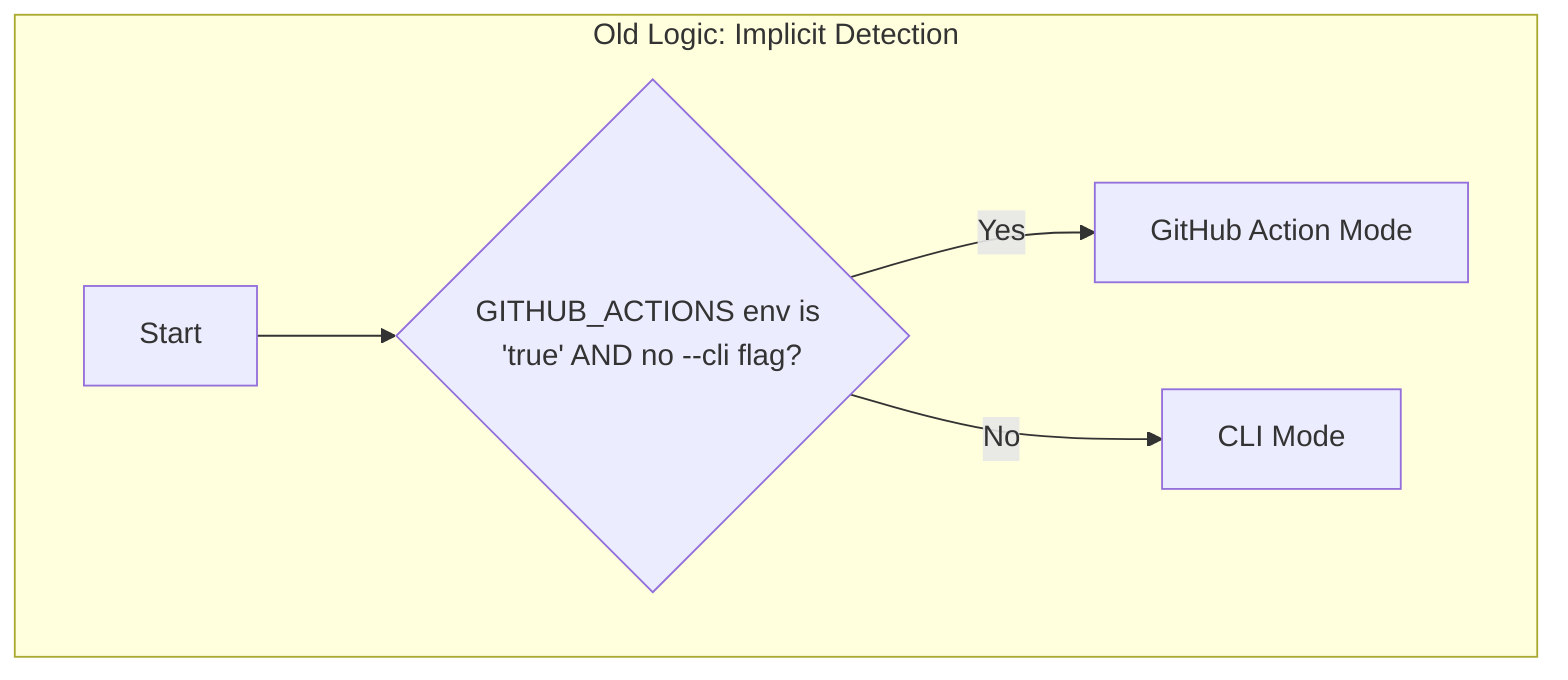 graph TD
    subgraph "Old Logic: Implicit Detection"
        A[Start] --> B{"GITHUB_ACTIONS env is 'true' AND no --cli flag?"};
        B -- Yes --> C[GitHub Action Mode];
        B -- No --> D[CLI Mode];
    end